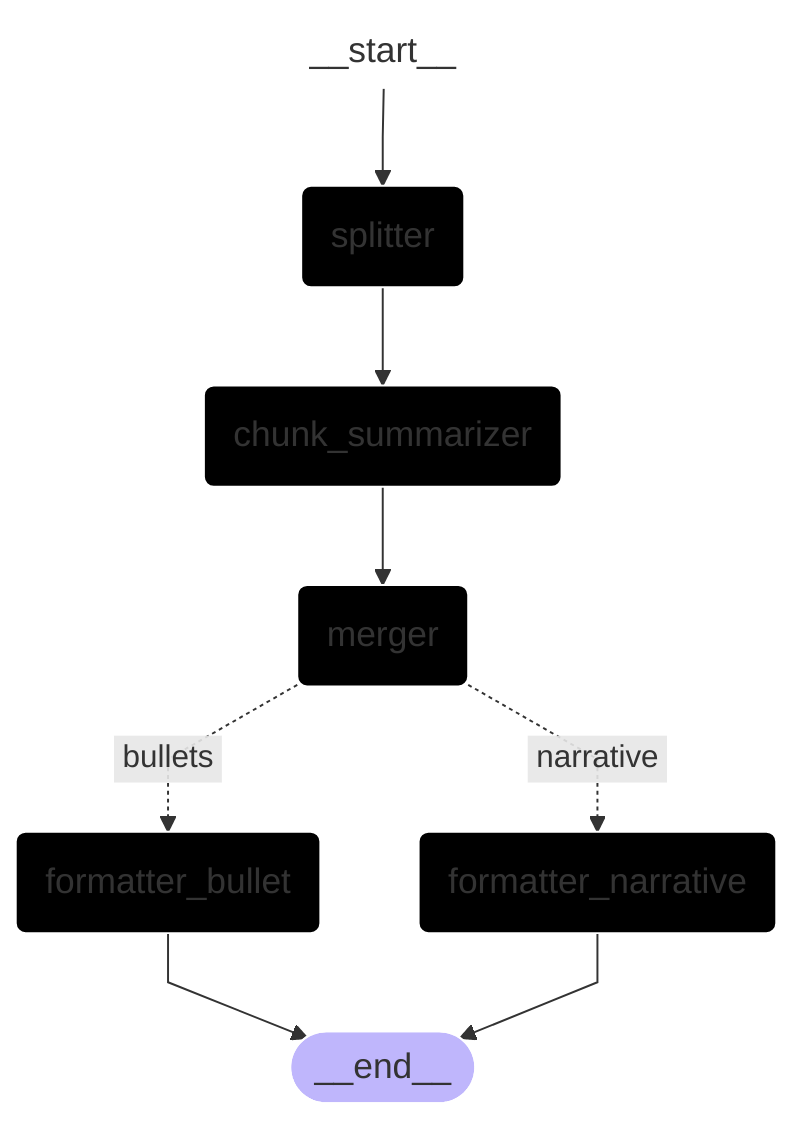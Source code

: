 ---
config:
  flowchart:
    curve: linear
---
graph TD;
	__start__([<p>__start__</p>]):::first
	splitter(splitter)
	chunk_summarizer(chunk_summarizer)
	merger(merger)
	formatter_narrative(formatter_narrative)
	formatter_bullet(formatter_bullet)
	__end__([<p>__end__</p>]):::last
	__start__ --> splitter;
	chunk_summarizer --> merger;
	merger -. &nbsp;bullets&nbsp; .-> formatter_bullet;
	merger -. &nbsp;narrative&nbsp; .-> formatter_narrative;
	splitter --> chunk_summarizer;
	formatter_bullet --> __end__;
	formatter_narrative --> __end__;
	classDef default fill:#f2f0ff,line-height:1.2
	classDef first fill-opacity:0
	classDef last fill:#bfb6fc

classDef default fill:#000000,stroke:#ffffff,        stroke-width:1px,font-size:18px;